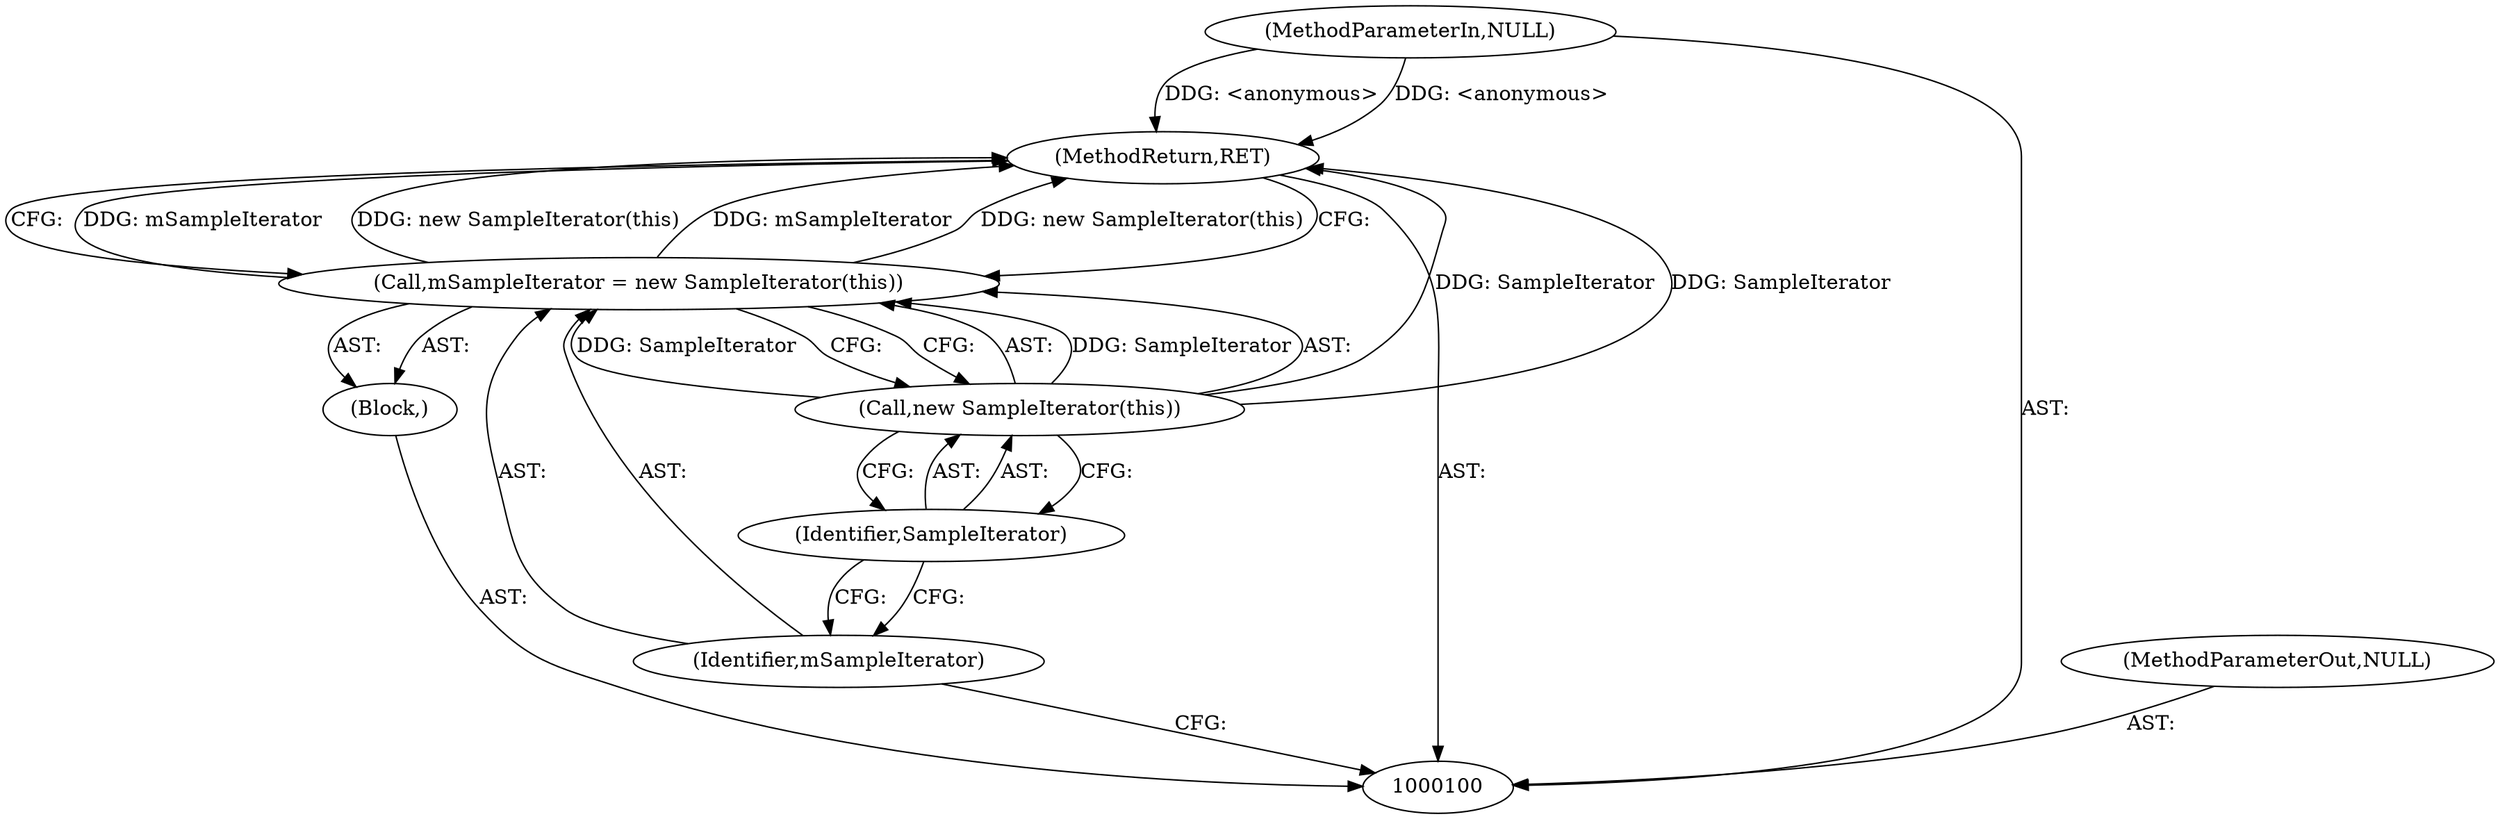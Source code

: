 digraph "0_Android_45737cb776625f17384540523674761e6313e6d4" {
"1000101" [label="(MethodParameterIn,NULL)"];
"1000122" [label="(MethodParameterOut,NULL)"];
"1000102" [label="(Block,)"];
"1000107" [label="(MethodReturn,RET)"];
"1000105" [label="(Call,new SampleIterator(this))"];
"1000106" [label="(Identifier,SampleIterator)"];
"1000103" [label="(Call,mSampleIterator = new SampleIterator(this))"];
"1000104" [label="(Identifier,mSampleIterator)"];
"1000101" -> "1000100"  [label="AST: "];
"1000101" -> "1000107"  [label="DDG: <anonymous>"];
"1000122" -> "1000100"  [label="AST: "];
"1000102" -> "1000100"  [label="AST: "];
"1000103" -> "1000102"  [label="AST: "];
"1000107" -> "1000100"  [label="AST: "];
"1000107" -> "1000103"  [label="CFG: "];
"1000103" -> "1000107"  [label="DDG: mSampleIterator"];
"1000103" -> "1000107"  [label="DDG: new SampleIterator(this)"];
"1000101" -> "1000107"  [label="DDG: <anonymous>"];
"1000105" -> "1000107"  [label="DDG: SampleIterator"];
"1000105" -> "1000103"  [label="AST: "];
"1000105" -> "1000106"  [label="CFG: "];
"1000106" -> "1000105"  [label="AST: "];
"1000103" -> "1000105"  [label="CFG: "];
"1000105" -> "1000107"  [label="DDG: SampleIterator"];
"1000105" -> "1000103"  [label="DDG: SampleIterator"];
"1000106" -> "1000105"  [label="AST: "];
"1000106" -> "1000104"  [label="CFG: "];
"1000105" -> "1000106"  [label="CFG: "];
"1000103" -> "1000102"  [label="AST: "];
"1000103" -> "1000105"  [label="CFG: "];
"1000104" -> "1000103"  [label="AST: "];
"1000105" -> "1000103"  [label="AST: "];
"1000107" -> "1000103"  [label="CFG: "];
"1000103" -> "1000107"  [label="DDG: mSampleIterator"];
"1000103" -> "1000107"  [label="DDG: new SampleIterator(this)"];
"1000105" -> "1000103"  [label="DDG: SampleIterator"];
"1000104" -> "1000103"  [label="AST: "];
"1000104" -> "1000100"  [label="CFG: "];
"1000106" -> "1000104"  [label="CFG: "];
}
